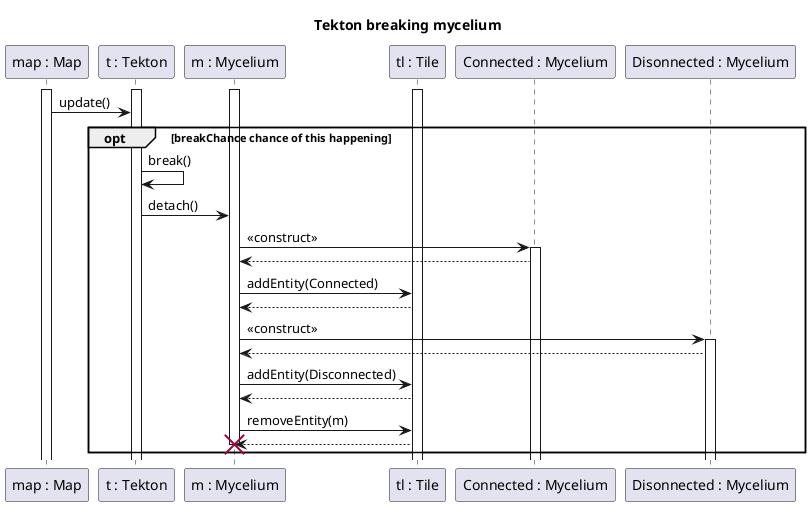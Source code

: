 @startuml TektonBreakMycelium
title Tekton breaking mycelium

participant "map : Map" as M
participant "t : Tekton" as T
participant "m : Mycelium" as My
participant "tl : Tile" as Tl
participant "Connected : Mycelium" as Mc
participant "Disonnected : Mycelium" as Md


activate T
activate My
activate M
activate Tl

M->T : update()
opt breakChance chance of this happening
T->T : break()
T->My : detach()

My->Mc : <<construct>>

activate Mc

Mc-->My
My->Tl : addEntity(Connected)
Tl --> My
My->Md : <<construct>>

activate Md

Md-->My
My->Tl : addEntity(Disconnected)
Tl-->My

My->Tl : removeEntity(m)
Tl-->My

destroy My


end


@enduml